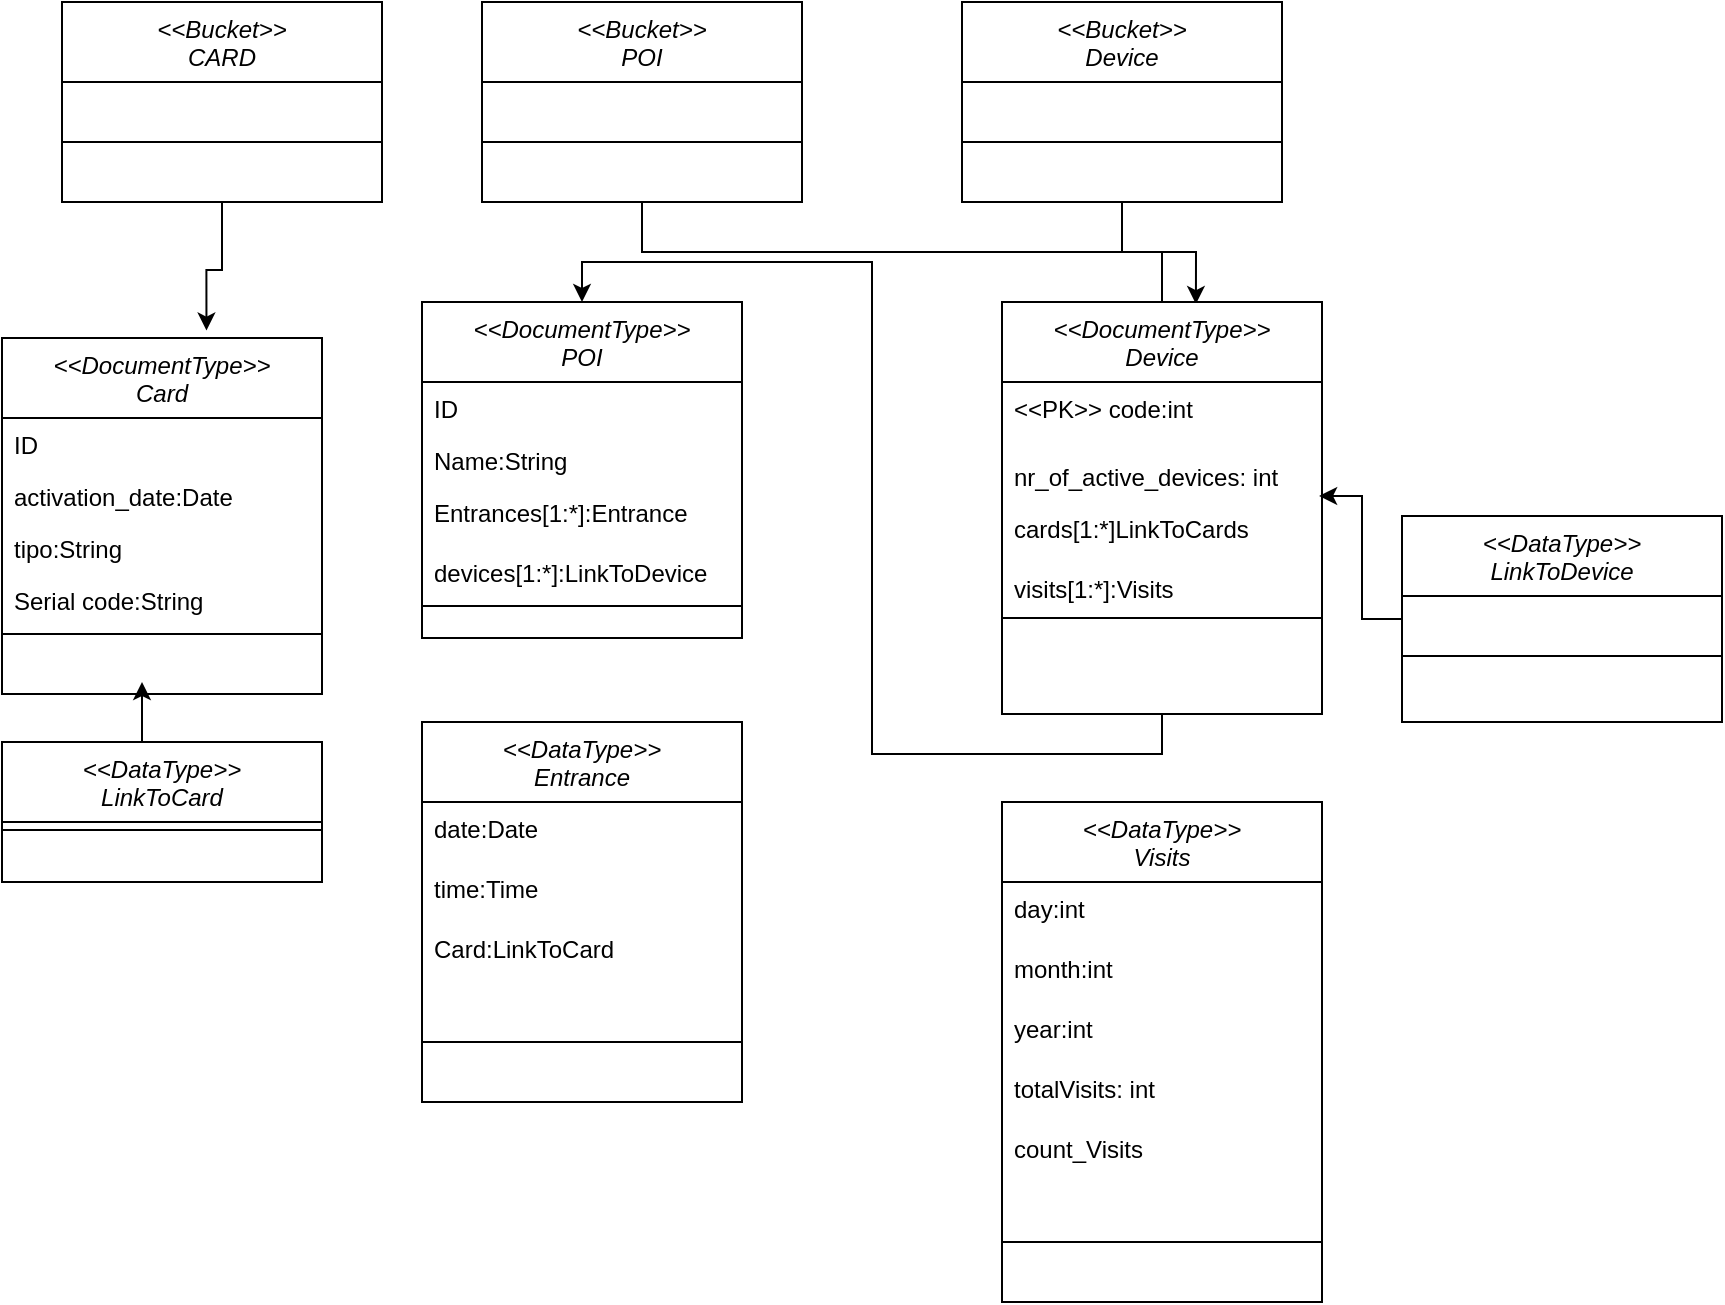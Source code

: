 <mxfile version="20.2.8" type="device"><diagram id="C5RBs43oDa-KdzZeNtuy" name="Page-1"><mxGraphModel dx="1865" dy="1740" grid="1" gridSize="10" guides="1" tooltips="1" connect="1" arrows="1" fold="1" page="1" pageScale="1" pageWidth="827" pageHeight="1169" math="0" shadow="0"><root><mxCell id="WIyWlLk6GJQsqaUBKTNV-0"/><mxCell id="WIyWlLk6GJQsqaUBKTNV-1" parent="WIyWlLk6GJQsqaUBKTNV-0"/><mxCell id="zkfFHV4jXpPFQw0GAbJ--0" value="&lt;&lt;DocumentType&gt;&gt;&#10;POI" style="swimlane;fontStyle=2;align=center;verticalAlign=top;childLayout=stackLayout;horizontal=1;startSize=40;horizontalStack=0;resizeParent=1;resizeLast=0;collapsible=1;marginBottom=0;rounded=0;shadow=0;strokeWidth=1;" parent="WIyWlLk6GJQsqaUBKTNV-1" vertex="1"><mxGeometry x="190" y="40" width="160" height="168" as="geometry"><mxRectangle x="230" y="140" width="160" height="26" as="alternateBounds"/></mxGeometry></mxCell><mxCell id="zkfFHV4jXpPFQw0GAbJ--1" value="ID" style="text;align=left;verticalAlign=top;spacingLeft=4;spacingRight=4;overflow=hidden;rotatable=0;points=[[0,0.5],[1,0.5]];portConstraint=eastwest;" parent="zkfFHV4jXpPFQw0GAbJ--0" vertex="1"><mxGeometry y="40" width="160" height="26" as="geometry"/></mxCell><mxCell id="dyhU6wexZ0GW26R47o-m-5" value="Name:String" style="text;align=left;verticalAlign=top;spacingLeft=4;spacingRight=4;overflow=hidden;rotatable=0;points=[[0,0.5],[1,0.5]];portConstraint=eastwest;rounded=0;shadow=0;html=0;" parent="zkfFHV4jXpPFQw0GAbJ--0" vertex="1"><mxGeometry y="66" width="160" height="26" as="geometry"/></mxCell><mxCell id="dyhU6wexZ0GW26R47o-m-13" value="Entrances[1:*]:Entrance" style="text;align=left;verticalAlign=top;spacingLeft=4;spacingRight=4;overflow=hidden;rotatable=0;points=[[0,0.5],[1,0.5]];portConstraint=eastwest;" parent="zkfFHV4jXpPFQw0GAbJ--0" vertex="1"><mxGeometry y="92" width="160" height="30" as="geometry"/></mxCell><mxCell id="zkfFHV4jXpPFQw0GAbJ--2" value="devices[1:*]:LinkToDevice" style="text;align=left;verticalAlign=top;spacingLeft=4;spacingRight=4;overflow=hidden;rotatable=0;points=[[0,0.5],[1,0.5]];portConstraint=eastwest;rounded=0;shadow=0;html=0;" parent="zkfFHV4jXpPFQw0GAbJ--0" vertex="1"><mxGeometry y="122" width="160" height="26" as="geometry"/></mxCell><mxCell id="zkfFHV4jXpPFQw0GAbJ--4" value="" style="line;html=1;strokeWidth=1;align=left;verticalAlign=middle;spacingTop=-1;spacingLeft=3;spacingRight=3;rotatable=0;labelPosition=right;points=[];portConstraint=eastwest;" parent="zkfFHV4jXpPFQw0GAbJ--0" vertex="1"><mxGeometry y="148" width="160" height="8" as="geometry"/></mxCell><mxCell id="dyhU6wexZ0GW26R47o-m-0" value="&lt;&lt;DocumentType&gt;&gt;&#10;Card" style="swimlane;fontStyle=2;align=center;verticalAlign=top;childLayout=stackLayout;horizontal=1;startSize=40;horizontalStack=0;resizeParent=1;resizeLast=0;collapsible=1;marginBottom=0;rounded=0;shadow=0;strokeWidth=1;" parent="WIyWlLk6GJQsqaUBKTNV-1" vertex="1"><mxGeometry x="-20" y="58" width="160" height="178" as="geometry"><mxRectangle x="230" y="140" width="160" height="26" as="alternateBounds"/></mxGeometry></mxCell><mxCell id="dyhU6wexZ0GW26R47o-m-1" value="ID" style="text;align=left;verticalAlign=top;spacingLeft=4;spacingRight=4;overflow=hidden;rotatable=0;points=[[0,0.5],[1,0.5]];portConstraint=eastwest;" parent="dyhU6wexZ0GW26R47o-m-0" vertex="1"><mxGeometry y="40" width="160" height="26" as="geometry"/></mxCell><mxCell id="zkfFHV4jXpPFQw0GAbJ--20" value="activation_date:Date" style="text;align=left;verticalAlign=top;spacingLeft=4;spacingRight=4;overflow=hidden;rotatable=0;points=[[0,0.5],[1,0.5]];portConstraint=eastwest;rounded=0;shadow=0;html=0;" parent="dyhU6wexZ0GW26R47o-m-0" vertex="1"><mxGeometry y="66" width="160" height="26" as="geometry"/></mxCell><mxCell id="dyhU6wexZ0GW26R47o-m-36" value="tipo:String" style="text;align=left;verticalAlign=top;spacingLeft=4;spacingRight=4;overflow=hidden;rotatable=0;points=[[0,0.5],[1,0.5]];portConstraint=eastwest;rounded=0;shadow=0;html=0;" parent="dyhU6wexZ0GW26R47o-m-0" vertex="1"><mxGeometry y="92" width="160" height="26" as="geometry"/></mxCell><mxCell id="dyhU6wexZ0GW26R47o-m-2" value="Serial code:String" style="text;align=left;verticalAlign=top;spacingLeft=4;spacingRight=4;overflow=hidden;rotatable=0;points=[[0,0.5],[1,0.5]];portConstraint=eastwest;rounded=0;shadow=0;html=0;" parent="dyhU6wexZ0GW26R47o-m-0" vertex="1"><mxGeometry y="118" width="160" height="26" as="geometry"/></mxCell><mxCell id="dyhU6wexZ0GW26R47o-m-3" value="" style="line;html=1;strokeWidth=1;align=left;verticalAlign=middle;spacingTop=-1;spacingLeft=3;spacingRight=3;rotatable=0;labelPosition=right;points=[];portConstraint=eastwest;" parent="dyhU6wexZ0GW26R47o-m-0" vertex="1"><mxGeometry y="144" width="160" height="8" as="geometry"/></mxCell><mxCell id="dyhU6wexZ0GW26R47o-m-58" style="edgeStyle=orthogonalEdgeStyle;rounded=0;orthogonalLoop=1;jettySize=auto;html=1;exitX=0.5;exitY=0;exitDx=0;exitDy=0;" parent="WIyWlLk6GJQsqaUBKTNV-1" source="dyhU6wexZ0GW26R47o-m-6" edge="1"><mxGeometry relative="1" as="geometry"><mxPoint x="50" y="230" as="targetPoint"/></mxGeometry></mxCell><mxCell id="dyhU6wexZ0GW26R47o-m-6" value="&lt;&lt;DataType&gt;&gt;&#10;LinkToCard" style="swimlane;fontStyle=2;align=center;verticalAlign=top;childLayout=stackLayout;horizontal=1;startSize=40;horizontalStack=0;resizeParent=1;resizeLast=0;collapsible=1;marginBottom=0;rounded=0;shadow=0;strokeWidth=1;" parent="WIyWlLk6GJQsqaUBKTNV-1" vertex="1"><mxGeometry x="-20" y="260" width="160" height="70" as="geometry"><mxRectangle x="230" y="140" width="160" height="26" as="alternateBounds"/></mxGeometry></mxCell><mxCell id="dyhU6wexZ0GW26R47o-m-10" value="" style="line;html=1;strokeWidth=1;align=left;verticalAlign=middle;spacingTop=-1;spacingLeft=3;spacingRight=3;rotatable=0;labelPosition=right;points=[];portConstraint=eastwest;" parent="dyhU6wexZ0GW26R47o-m-6" vertex="1"><mxGeometry y="40" width="160" height="8" as="geometry"/></mxCell><mxCell id="dyhU6wexZ0GW26R47o-m-57" style="edgeStyle=orthogonalEdgeStyle;rounded=0;orthogonalLoop=1;jettySize=auto;html=1;exitX=0;exitY=0.5;exitDx=0;exitDy=0;entryX=0.991;entryY=-0.1;entryDx=0;entryDy=0;entryPerimeter=0;" parent="WIyWlLk6GJQsqaUBKTNV-1" source="dyhU6wexZ0GW26R47o-m-18" target="dyhU6wexZ0GW26R47o-m-32" edge="1"><mxGeometry relative="1" as="geometry"/></mxCell><mxCell id="dyhU6wexZ0GW26R47o-m-18" value="&lt;&lt;DataType&gt;&gt;&#10;LinkToDevice" style="swimlane;fontStyle=2;align=center;verticalAlign=top;childLayout=stackLayout;horizontal=1;startSize=40;horizontalStack=0;resizeParent=1;resizeLast=0;collapsible=1;marginBottom=0;rounded=0;shadow=0;strokeWidth=1;" parent="WIyWlLk6GJQsqaUBKTNV-1" vertex="1"><mxGeometry x="680" y="147" width="160" height="103" as="geometry"><mxRectangle x="230" y="140" width="160" height="26" as="alternateBounds"/></mxGeometry></mxCell><mxCell id="dyhU6wexZ0GW26R47o-m-22" value="" style="line;html=1;strokeWidth=1;align=left;verticalAlign=middle;spacingTop=-1;spacingLeft=3;spacingRight=3;rotatable=0;labelPosition=right;points=[];portConstraint=eastwest;" parent="dyhU6wexZ0GW26R47o-m-18" vertex="1"><mxGeometry y="40" width="160" height="60" as="geometry"/></mxCell><mxCell id="dyhU6wexZ0GW26R47o-m-54" style="edgeStyle=orthogonalEdgeStyle;rounded=0;orthogonalLoop=1;jettySize=auto;html=1;exitX=0.5;exitY=1;exitDx=0;exitDy=0;entryX=0.5;entryY=0;entryDx=0;entryDy=0;startArrow=none;" parent="WIyWlLk6GJQsqaUBKTNV-1" source="dyhU6wexZ0GW26R47o-m-11" target="zkfFHV4jXpPFQw0GAbJ--0" edge="1"><mxGeometry relative="1" as="geometry"/></mxCell><mxCell id="dyhU6wexZ0GW26R47o-m-30" value="&lt;&lt;Bucket&gt;&gt;&#10;POI" style="swimlane;fontStyle=2;align=center;verticalAlign=top;childLayout=stackLayout;horizontal=1;startSize=40;horizontalStack=0;resizeParent=1;resizeLast=0;collapsible=1;marginBottom=0;rounded=0;shadow=0;strokeWidth=1;" parent="WIyWlLk6GJQsqaUBKTNV-1" vertex="1"><mxGeometry x="220" y="-110" width="160" height="100" as="geometry"><mxRectangle x="230" y="140" width="160" height="26" as="alternateBounds"/></mxGeometry></mxCell><mxCell id="dyhU6wexZ0GW26R47o-m-31" value="" style="line;html=1;strokeWidth=1;align=left;verticalAlign=middle;spacingTop=-1;spacingLeft=3;spacingRight=3;rotatable=0;labelPosition=right;points=[];portConstraint=eastwest;" parent="dyhU6wexZ0GW26R47o-m-30" vertex="1"><mxGeometry y="40" width="160" height="60" as="geometry"/></mxCell><mxCell id="dyhU6wexZ0GW26R47o-m-53" style="edgeStyle=orthogonalEdgeStyle;rounded=0;orthogonalLoop=1;jettySize=auto;html=1;exitX=0.5;exitY=1;exitDx=0;exitDy=0;entryX=0.639;entryY=-0.021;entryDx=0;entryDy=0;entryPerimeter=0;" parent="WIyWlLk6GJQsqaUBKTNV-1" source="dyhU6wexZ0GW26R47o-m-34" target="dyhU6wexZ0GW26R47o-m-0" edge="1"><mxGeometry relative="1" as="geometry"/></mxCell><mxCell id="dyhU6wexZ0GW26R47o-m-34" value="&lt;&lt;Bucket&gt;&gt;&#10;CARD" style="swimlane;fontStyle=2;align=center;verticalAlign=top;childLayout=stackLayout;horizontal=1;startSize=40;horizontalStack=0;resizeParent=1;resizeLast=0;collapsible=1;marginBottom=0;rounded=0;shadow=0;strokeWidth=1;" parent="WIyWlLk6GJQsqaUBKTNV-1" vertex="1"><mxGeometry x="10" y="-110" width="160" height="100" as="geometry"><mxRectangle x="230" y="140" width="160" height="26" as="alternateBounds"/></mxGeometry></mxCell><mxCell id="dyhU6wexZ0GW26R47o-m-35" value="" style="line;html=1;strokeWidth=1;align=left;verticalAlign=middle;spacingTop=-1;spacingLeft=3;spacingRight=3;rotatable=0;labelPosition=right;points=[];portConstraint=eastwest;" parent="dyhU6wexZ0GW26R47o-m-34" vertex="1"><mxGeometry y="40" width="160" height="60" as="geometry"/></mxCell><mxCell id="dyhU6wexZ0GW26R47o-m-37" value="&lt;&lt;DataType&gt;&gt;&#10;Visits" style="swimlane;fontStyle=2;align=center;verticalAlign=top;childLayout=stackLayout;horizontal=1;startSize=40;horizontalStack=0;resizeParent=1;resizeLast=0;collapsible=1;marginBottom=0;rounded=0;shadow=0;strokeWidth=1;" parent="WIyWlLk6GJQsqaUBKTNV-1" vertex="1"><mxGeometry x="480" y="290" width="160" height="250" as="geometry"><mxRectangle x="230" y="140" width="160" height="26" as="alternateBounds"/></mxGeometry></mxCell><mxCell id="dyhU6wexZ0GW26R47o-m-40" value="day:int" style="text;align=left;verticalAlign=top;spacingLeft=4;spacingRight=4;overflow=hidden;rotatable=0;points=[[0,0.5],[1,0.5]];portConstraint=eastwest;" parent="dyhU6wexZ0GW26R47o-m-37" vertex="1"><mxGeometry y="40" width="160" height="30" as="geometry"/></mxCell><mxCell id="dyhU6wexZ0GW26R47o-m-41" value="month:int" style="text;align=left;verticalAlign=top;spacingLeft=4;spacingRight=4;overflow=hidden;rotatable=0;points=[[0,0.5],[1,0.5]];portConstraint=eastwest;" parent="dyhU6wexZ0GW26R47o-m-37" vertex="1"><mxGeometry y="70" width="160" height="30" as="geometry"/></mxCell><mxCell id="dyhU6wexZ0GW26R47o-m-42" value="year:int" style="text;align=left;verticalAlign=top;spacingLeft=4;spacingRight=4;overflow=hidden;rotatable=0;points=[[0,0.5],[1,0.5]];portConstraint=eastwest;" parent="dyhU6wexZ0GW26R47o-m-37" vertex="1"><mxGeometry y="100" width="160" height="30" as="geometry"/></mxCell><mxCell id="dyhU6wexZ0GW26R47o-m-43" value="totalVisits: int" style="text;align=left;verticalAlign=top;spacingLeft=4;spacingRight=4;overflow=hidden;rotatable=0;points=[[0,0.5],[1,0.5]];portConstraint=eastwest;" parent="dyhU6wexZ0GW26R47o-m-37" vertex="1"><mxGeometry y="130" width="160" height="30" as="geometry"/></mxCell><mxCell id="dyhU6wexZ0GW26R47o-m-44" value="count_Visits" style="text;align=left;verticalAlign=top;spacingLeft=4;spacingRight=4;overflow=hidden;rotatable=0;points=[[0,0.5],[1,0.5]];portConstraint=eastwest;" parent="dyhU6wexZ0GW26R47o-m-37" vertex="1"><mxGeometry y="160" width="160" height="30" as="geometry"/></mxCell><mxCell id="dyhU6wexZ0GW26R47o-m-38" value="" style="line;html=1;strokeWidth=1;align=left;verticalAlign=middle;spacingTop=-1;spacingLeft=3;spacingRight=3;rotatable=0;labelPosition=right;points=[];portConstraint=eastwest;" parent="dyhU6wexZ0GW26R47o-m-37" vertex="1"><mxGeometry y="190" width="160" height="60" as="geometry"/></mxCell><mxCell id="dyhU6wexZ0GW26R47o-m-45" value="&lt;&lt;DataType&gt;&gt;&#10;Entrance" style="swimlane;fontStyle=2;align=center;verticalAlign=top;childLayout=stackLayout;horizontal=1;startSize=40;horizontalStack=0;resizeParent=1;resizeLast=0;collapsible=1;marginBottom=0;rounded=0;shadow=0;strokeWidth=1;" parent="WIyWlLk6GJQsqaUBKTNV-1" vertex="1"><mxGeometry x="190" y="250" width="160" height="190" as="geometry"><mxRectangle x="230" y="140" width="160" height="26" as="alternateBounds"/></mxGeometry></mxCell><mxCell id="dyhU6wexZ0GW26R47o-m-46" value="date:Date" style="text;align=left;verticalAlign=top;spacingLeft=4;spacingRight=4;overflow=hidden;rotatable=0;points=[[0,0.5],[1,0.5]];portConstraint=eastwest;" parent="dyhU6wexZ0GW26R47o-m-45" vertex="1"><mxGeometry y="40" width="160" height="30" as="geometry"/></mxCell><mxCell id="dyhU6wexZ0GW26R47o-m-47" value="time:Time" style="text;align=left;verticalAlign=top;spacingLeft=4;spacingRight=4;overflow=hidden;rotatable=0;points=[[0,0.5],[1,0.5]];portConstraint=eastwest;" parent="dyhU6wexZ0GW26R47o-m-45" vertex="1"><mxGeometry y="70" width="160" height="30" as="geometry"/></mxCell><mxCell id="dyhU6wexZ0GW26R47o-m-48" value="Card:LinkToCard" style="text;align=left;verticalAlign=top;spacingLeft=4;spacingRight=4;overflow=hidden;rotatable=0;points=[[0,0.5],[1,0.5]];portConstraint=eastwest;" parent="dyhU6wexZ0GW26R47o-m-45" vertex="1"><mxGeometry y="100" width="160" height="30" as="geometry"/></mxCell><mxCell id="dyhU6wexZ0GW26R47o-m-51" value="" style="line;html=1;strokeWidth=1;align=left;verticalAlign=middle;spacingTop=-1;spacingLeft=3;spacingRight=3;rotatable=0;labelPosition=right;points=[];portConstraint=eastwest;" parent="dyhU6wexZ0GW26R47o-m-45" vertex="1"><mxGeometry y="130" width="160" height="60" as="geometry"/></mxCell><mxCell id="dyhU6wexZ0GW26R47o-m-59" style="edgeStyle=orthogonalEdgeStyle;rounded=0;orthogonalLoop=1;jettySize=auto;html=1;exitX=0.5;exitY=1;exitDx=0;exitDy=0;entryX=0.606;entryY=0.005;entryDx=0;entryDy=0;entryPerimeter=0;" parent="WIyWlLk6GJQsqaUBKTNV-1" source="dyhU6wexZ0GW26R47o-m-55" target="dyhU6wexZ0GW26R47o-m-11" edge="1"><mxGeometry relative="1" as="geometry"/></mxCell><mxCell id="dyhU6wexZ0GW26R47o-m-55" value="&lt;&lt;Bucket&gt;&gt;&#10;Device" style="swimlane;fontStyle=2;align=center;verticalAlign=top;childLayout=stackLayout;horizontal=1;startSize=40;horizontalStack=0;resizeParent=1;resizeLast=0;collapsible=1;marginBottom=0;rounded=0;shadow=0;strokeWidth=1;" parent="WIyWlLk6GJQsqaUBKTNV-1" vertex="1"><mxGeometry x="460" y="-110" width="160" height="100" as="geometry"><mxRectangle x="230" y="140" width="160" height="26" as="alternateBounds"/></mxGeometry></mxCell><mxCell id="dyhU6wexZ0GW26R47o-m-56" value="" style="line;html=1;strokeWidth=1;align=left;verticalAlign=middle;spacingTop=-1;spacingLeft=3;spacingRight=3;rotatable=0;labelPosition=right;points=[];portConstraint=eastwest;" parent="dyhU6wexZ0GW26R47o-m-55" vertex="1"><mxGeometry y="40" width="160" height="60" as="geometry"/></mxCell><mxCell id="dyhU6wexZ0GW26R47o-m-11" value="&lt;&lt;DocumentType&gt;&gt;&#10;Device" style="swimlane;fontStyle=2;align=center;verticalAlign=top;childLayout=stackLayout;horizontal=1;startSize=40;horizontalStack=0;resizeParent=1;resizeLast=0;collapsible=1;marginBottom=0;rounded=0;shadow=0;strokeWidth=1;" parent="WIyWlLk6GJQsqaUBKTNV-1" vertex="1"><mxGeometry x="480" y="40" width="160" height="206" as="geometry"><mxRectangle x="230" y="140" width="160" height="26" as="alternateBounds"/></mxGeometry></mxCell><mxCell id="dyhU6wexZ0GW26R47o-m-17" value="&lt;&lt;PK&gt;&gt; code:int&#10;" style="text;align=left;verticalAlign=top;spacingLeft=4;spacingRight=4;overflow=hidden;rotatable=0;points=[[0,0.5],[1,0.5]];portConstraint=eastwest;" parent="dyhU6wexZ0GW26R47o-m-11" vertex="1"><mxGeometry y="40" width="160" height="34" as="geometry"/></mxCell><mxCell id="dyhU6wexZ0GW26R47o-m-12" value="nr_of_active_devices: int" style="text;align=left;verticalAlign=top;spacingLeft=4;spacingRight=4;overflow=hidden;rotatable=0;points=[[0,0.5],[1,0.5]];portConstraint=eastwest;rounded=0;shadow=0;html=0;" parent="dyhU6wexZ0GW26R47o-m-11" vertex="1"><mxGeometry y="74" width="160" height="26" as="geometry"/></mxCell><mxCell id="dyhU6wexZ0GW26R47o-m-32" value="cards[1:*]LinkToCards" style="text;align=left;verticalAlign=top;spacingLeft=4;spacingRight=4;overflow=hidden;rotatable=0;points=[[0,0.5],[1,0.5]];portConstraint=eastwest;" parent="dyhU6wexZ0GW26R47o-m-11" vertex="1"><mxGeometry y="100" width="160" height="30" as="geometry"/></mxCell><mxCell id="dyhU6wexZ0GW26R47o-m-28" value="visits[1:*]:Visits" style="text;align=left;verticalAlign=top;spacingLeft=4;spacingRight=4;overflow=hidden;rotatable=0;points=[[0,0.5],[1,0.5]];portConstraint=eastwest;" parent="dyhU6wexZ0GW26R47o-m-11" vertex="1"><mxGeometry y="130" width="160" height="20" as="geometry"/></mxCell><mxCell id="dyhU6wexZ0GW26R47o-m-15" value="" style="line;html=1;strokeWidth=1;align=left;verticalAlign=middle;spacingTop=-1;spacingLeft=3;spacingRight=3;rotatable=0;labelPosition=right;points=[];portConstraint=eastwest;" parent="dyhU6wexZ0GW26R47o-m-11" vertex="1"><mxGeometry y="150" width="160" height="16" as="geometry"/></mxCell><mxCell id="m6gk7yWdIAKwigkw4Ieh-0" value="" style="edgeStyle=orthogonalEdgeStyle;rounded=0;orthogonalLoop=1;jettySize=auto;html=1;exitX=0.5;exitY=1;exitDx=0;exitDy=0;entryX=0.5;entryY=0;entryDx=0;entryDy=0;endArrow=none;" parent="WIyWlLk6GJQsqaUBKTNV-1" source="dyhU6wexZ0GW26R47o-m-30" target="dyhU6wexZ0GW26R47o-m-11" edge="1"><mxGeometry relative="1" as="geometry"><mxPoint x="300" y="-10" as="sourcePoint"/><mxPoint x="270" y="40" as="targetPoint"/></mxGeometry></mxCell></root></mxGraphModel></diagram></mxfile>